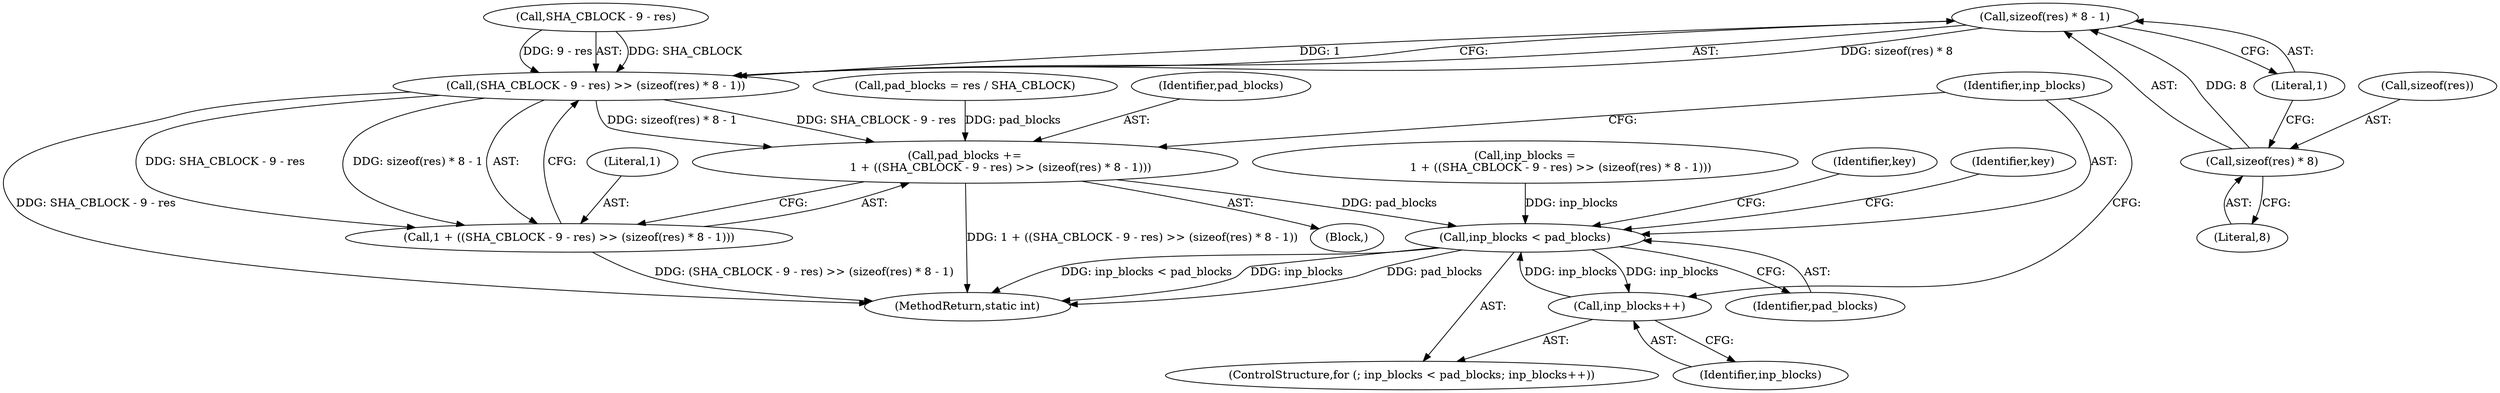 digraph "0_openssl_68595c0c2886e7942a14f98c17a55a88afb6c292@API" {
"1001582" [label="(Call,sizeof(res) * 8 - 1)"];
"1001583" [label="(Call,sizeof(res) * 8)"];
"1001576" [label="(Call,(SHA_CBLOCK - 9 - res) >> (sizeof(res) * 8 - 1))"];
"1001572" [label="(Call,pad_blocks +=\n                    1 + ((SHA_CBLOCK - 9 - res) >> (sizeof(res) * 8 - 1)))"];
"1001589" [label="(Call,inp_blocks < pad_blocks)"];
"1001592" [label="(Call,inp_blocks++)"];
"1001574" [label="(Call,1 + ((SHA_CBLOCK - 9 - res) >> (sizeof(res) * 8 - 1)))"];
"1001603" [label="(Identifier,key)"];
"1001573" [label="(Identifier,pad_blocks)"];
"1001593" [label="(Identifier,inp_blocks)"];
"1001591" [label="(Identifier,pad_blocks)"];
"1001597" [label="(Identifier,key)"];
"1001583" [label="(Call,sizeof(res) * 8)"];
"1001538" [label="(Block,)"];
"1001590" [label="(Identifier,inp_blocks)"];
"1001589" [label="(Call,inp_blocks < pad_blocks)"];
"1001592" [label="(Call,inp_blocks++)"];
"1001582" [label="(Call,sizeof(res) * 8 - 1)"];
"1001541" [label="(Call,inp_blocks =\n                    1 + ((SHA_CBLOCK - 9 - res) >> (sizeof(res) * 8 - 1)))"];
"1001584" [label="(Call,sizeof(res))"];
"1001564" [label="(Call,pad_blocks = res / SHA_CBLOCK)"];
"1001576" [label="(Call,(SHA_CBLOCK - 9 - res) >> (sizeof(res) * 8 - 1))"];
"1001588" [label="(ControlStructure,for (; inp_blocks < pad_blocks; inp_blocks++))"];
"1001587" [label="(Literal,1)"];
"1001572" [label="(Call,pad_blocks +=\n                    1 + ((SHA_CBLOCK - 9 - res) >> (sizeof(res) * 8 - 1)))"];
"1001574" [label="(Call,1 + ((SHA_CBLOCK - 9 - res) >> (sizeof(res) * 8 - 1)))"];
"1001577" [label="(Call,SHA_CBLOCK - 9 - res)"];
"1001586" [label="(Literal,8)"];
"1001575" [label="(Literal,1)"];
"1001971" [label="(MethodReturn,static int)"];
"1001582" -> "1001576"  [label="AST: "];
"1001582" -> "1001587"  [label="CFG: "];
"1001583" -> "1001582"  [label="AST: "];
"1001587" -> "1001582"  [label="AST: "];
"1001576" -> "1001582"  [label="CFG: "];
"1001582" -> "1001576"  [label="DDG: sizeof(res) * 8"];
"1001582" -> "1001576"  [label="DDG: 1"];
"1001583" -> "1001582"  [label="DDG: 8"];
"1001583" -> "1001586"  [label="CFG: "];
"1001584" -> "1001583"  [label="AST: "];
"1001586" -> "1001583"  [label="AST: "];
"1001587" -> "1001583"  [label="CFG: "];
"1001576" -> "1001574"  [label="AST: "];
"1001577" -> "1001576"  [label="AST: "];
"1001574" -> "1001576"  [label="CFG: "];
"1001576" -> "1001971"  [label="DDG: SHA_CBLOCK - 9 - res"];
"1001576" -> "1001572"  [label="DDG: SHA_CBLOCK - 9 - res"];
"1001576" -> "1001572"  [label="DDG: sizeof(res) * 8 - 1"];
"1001576" -> "1001574"  [label="DDG: SHA_CBLOCK - 9 - res"];
"1001576" -> "1001574"  [label="DDG: sizeof(res) * 8 - 1"];
"1001577" -> "1001576"  [label="DDG: SHA_CBLOCK"];
"1001577" -> "1001576"  [label="DDG: 9 - res"];
"1001572" -> "1001538"  [label="AST: "];
"1001572" -> "1001574"  [label="CFG: "];
"1001573" -> "1001572"  [label="AST: "];
"1001574" -> "1001572"  [label="AST: "];
"1001590" -> "1001572"  [label="CFG: "];
"1001572" -> "1001971"  [label="DDG: 1 + ((SHA_CBLOCK - 9 - res) >> (sizeof(res) * 8 - 1))"];
"1001564" -> "1001572"  [label="DDG: pad_blocks"];
"1001572" -> "1001589"  [label="DDG: pad_blocks"];
"1001589" -> "1001588"  [label="AST: "];
"1001589" -> "1001591"  [label="CFG: "];
"1001590" -> "1001589"  [label="AST: "];
"1001591" -> "1001589"  [label="AST: "];
"1001597" -> "1001589"  [label="CFG: "];
"1001603" -> "1001589"  [label="CFG: "];
"1001589" -> "1001971"  [label="DDG: pad_blocks"];
"1001589" -> "1001971"  [label="DDG: inp_blocks < pad_blocks"];
"1001589" -> "1001971"  [label="DDG: inp_blocks"];
"1001592" -> "1001589"  [label="DDG: inp_blocks"];
"1001541" -> "1001589"  [label="DDG: inp_blocks"];
"1001589" -> "1001592"  [label="DDG: inp_blocks"];
"1001592" -> "1001588"  [label="AST: "];
"1001592" -> "1001593"  [label="CFG: "];
"1001593" -> "1001592"  [label="AST: "];
"1001590" -> "1001592"  [label="CFG: "];
"1001575" -> "1001574"  [label="AST: "];
"1001574" -> "1001971"  [label="DDG: (SHA_CBLOCK - 9 - res) >> (sizeof(res) * 8 - 1)"];
}
